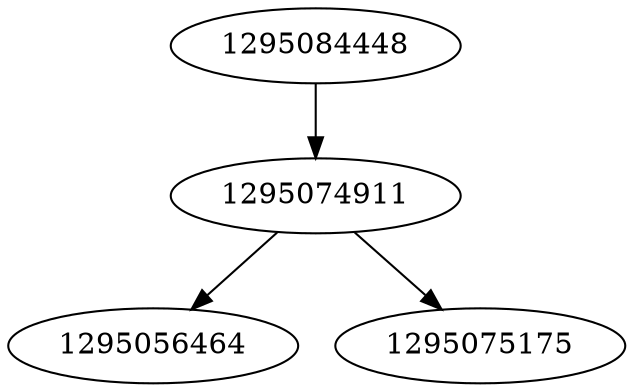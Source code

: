 strict digraph  {
1295084448;
1295056464;
1295074911;
1295075175;
1295084448 -> 1295074911;
1295074911 -> 1295056464;
1295074911 -> 1295075175;
}
